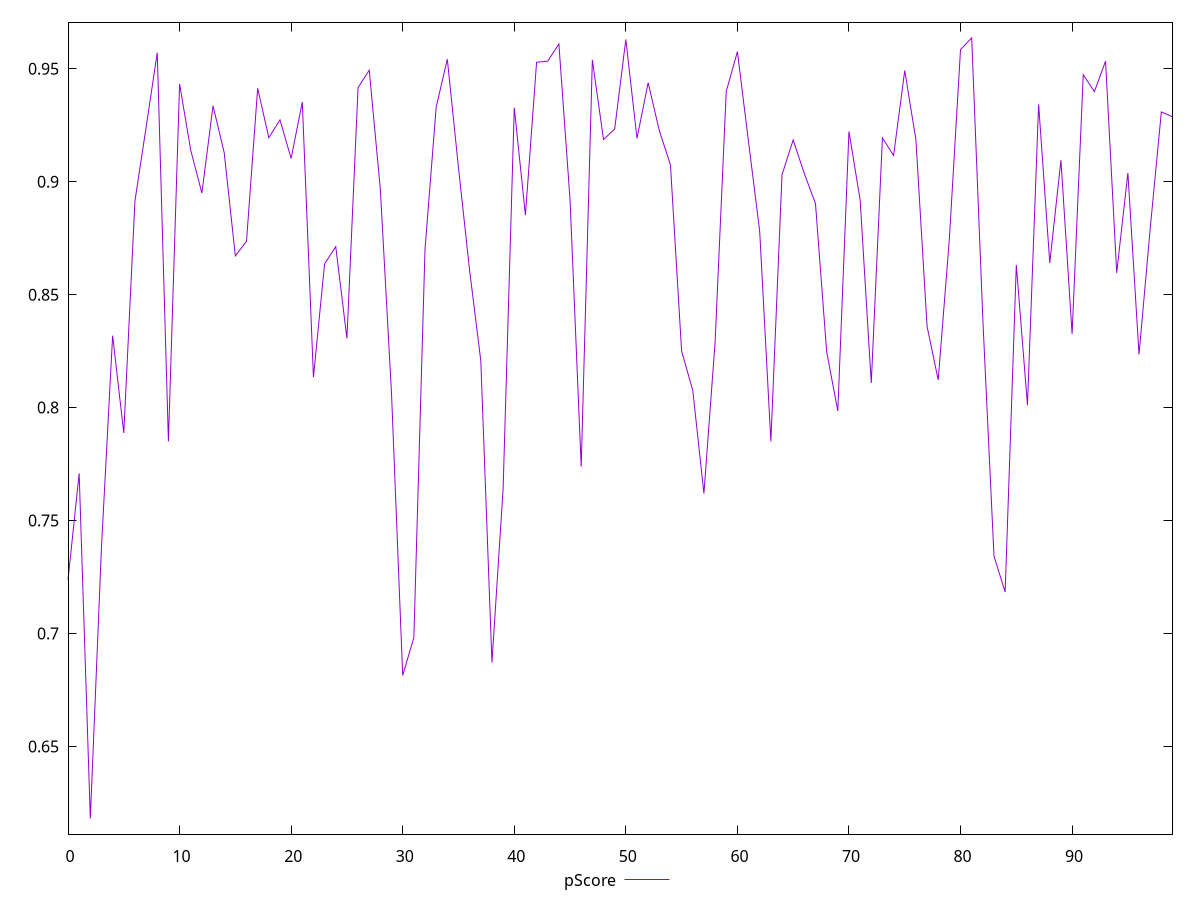 reset

$pScore <<EOF
0 0.7237045306560062
1 0.7708981925253586
2 0.6181524132493137
3 0.7381651222553786
4 0.8318390811641085
5 0.7887454606244526
6 0.8914548117467905
7 0.9240426367416779
8 0.9570677736826168
9 0.7850766279617226
10 0.9432105364514889
11 0.9139238312595374
12 0.8949528098718846
13 0.9335667197466548
14 0.9128445362458895
15 0.8671422898126385
16 0.8736145556395891
17 0.9413135185350363
18 0.9194655111517849
19 0.9273334805650748
20 0.9102567972883262
21 0.9352482028394962
22 0.8134319559682754
23 0.8636506412065021
24 0.8712329011445796
25 0.8305980127331363
26 0.9416282353393685
27 0.9493276380875051
28 0.896352202413174
29 0.8060098313069773
30 0.681465819918867
31 0.6982196580153286
32 0.8700619774608815
33 0.9329776288623226
34 0.9542010562932177
35 0.9061554301452777
36 0.8606269543919984
37 0.8207536050059729
38 0.6872208515146321
39 0.7639654776477931
40 0.9327620821306426
41 0.8851914989419561
42 0.9528388724925401
43 0.9533265636615982
44 0.9608838021770477
45 0.8919390463058706
46 0.7739092932891937
47 0.9538626710486278
48 0.9186404225871382
49 0.9232942762291414
50 0.9629169160884837
51 0.9191541932618539
52 0.9437814291856117
53 0.9226062764414382
54 0.907428061629727
55 0.8250115240427405
56 0.807640814171762
57 0.7619830905264664
58 0.8288228451235559
59 0.93990517111414
60 0.9575133389306614
61 0.9175593275589982
62 0.8778925415083323
63 0.7850924676599189
64 0.9030795310805522
65 0.918440081288016
66 0.9035399117860563
67 0.8902779483177883
68 0.8247674343025693
69 0.7985211381246655
70 0.9221762511828273
71 0.8919679780470855
72 0.8109099905713949
73 0.9193495723485914
74 0.9115536938282518
75 0.9491814488862357
76 0.9185423612852736
77 0.8359860657627735
78 0.8122363732402338
79 0.8746544633762318
80 0.9584290380907101
81 0.9636111208543069
82 0.8389687624947095
83 0.7342855283120835
84 0.7183572202359709
85 0.8631253558478731
86 0.8010938798703702
87 0.9342416892055629
88 0.8640055793538288
89 0.9095016729758638
90 0.8326058672528897
91 0.9472877307837877
92 0.939852926503828
93 0.953338653291429
94 0.8596575351360743
95 0.9038712845610994
96 0.8235464027659893
97 0.8791209540024667
98 0.9308397016733043
99 0.9287055261279489
EOF

set key outside below
set xrange [0:99]
set yrange [0.6112432390972138:0.9705202950064068]
set trange [0.6112432390972138:0.9705202950064068]
set terminal svg size 640, 500 enhanced background rgb 'white'
set output "report_00017_2021-02-10T15-08-03.406Z/mainthread-work-breakdown/samples/pages+cached/pScore/values.svg"

plot $pScore title "pScore" with line

reset
